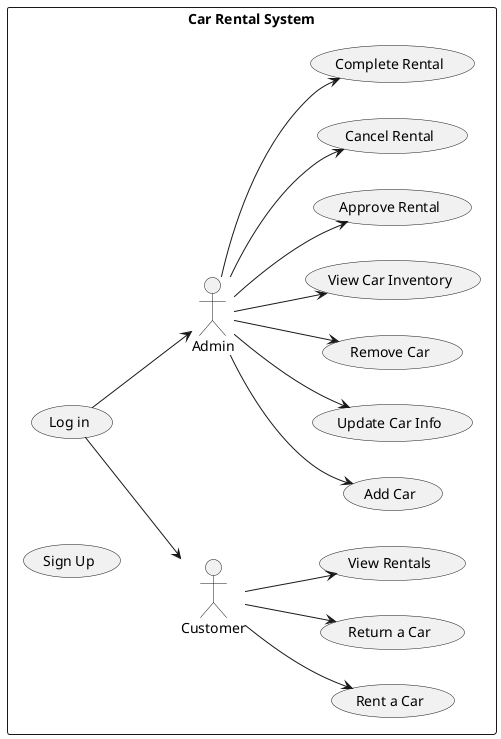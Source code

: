 @startuml
left to right direction



rectangle "Car Rental System" {
  actor Customer
  actor Admin

  usecase "Log in" as UC2
  usecase "Sign Up" as UC1
  usecase "Rent a Car" as UC3
  usecase "Return a Car" as UC4
  usecase "View Rentals" as UC5
  usecase "Add Car" as UC6
  usecase "Update Car Info" as UC7
  usecase "Remove Car" as UC8
  usecase "View Car Inventory" as UC9
  usecase "Approve Rental" as UC10
  usecase "Cancel Rental" as UC11
  usecase "Complete Rental" as UC12

  UC2 --> Customer
  UC2 --> Admin
  Customer --> UC3
  Customer --> UC4
  Customer --> UC5

  Admin --> UC6
  Admin --> UC7
  Admin --> UC8
  Admin --> UC9
  Admin --> UC10
  Admin --> UC11
  Admin --> UC12
}
@enduml
